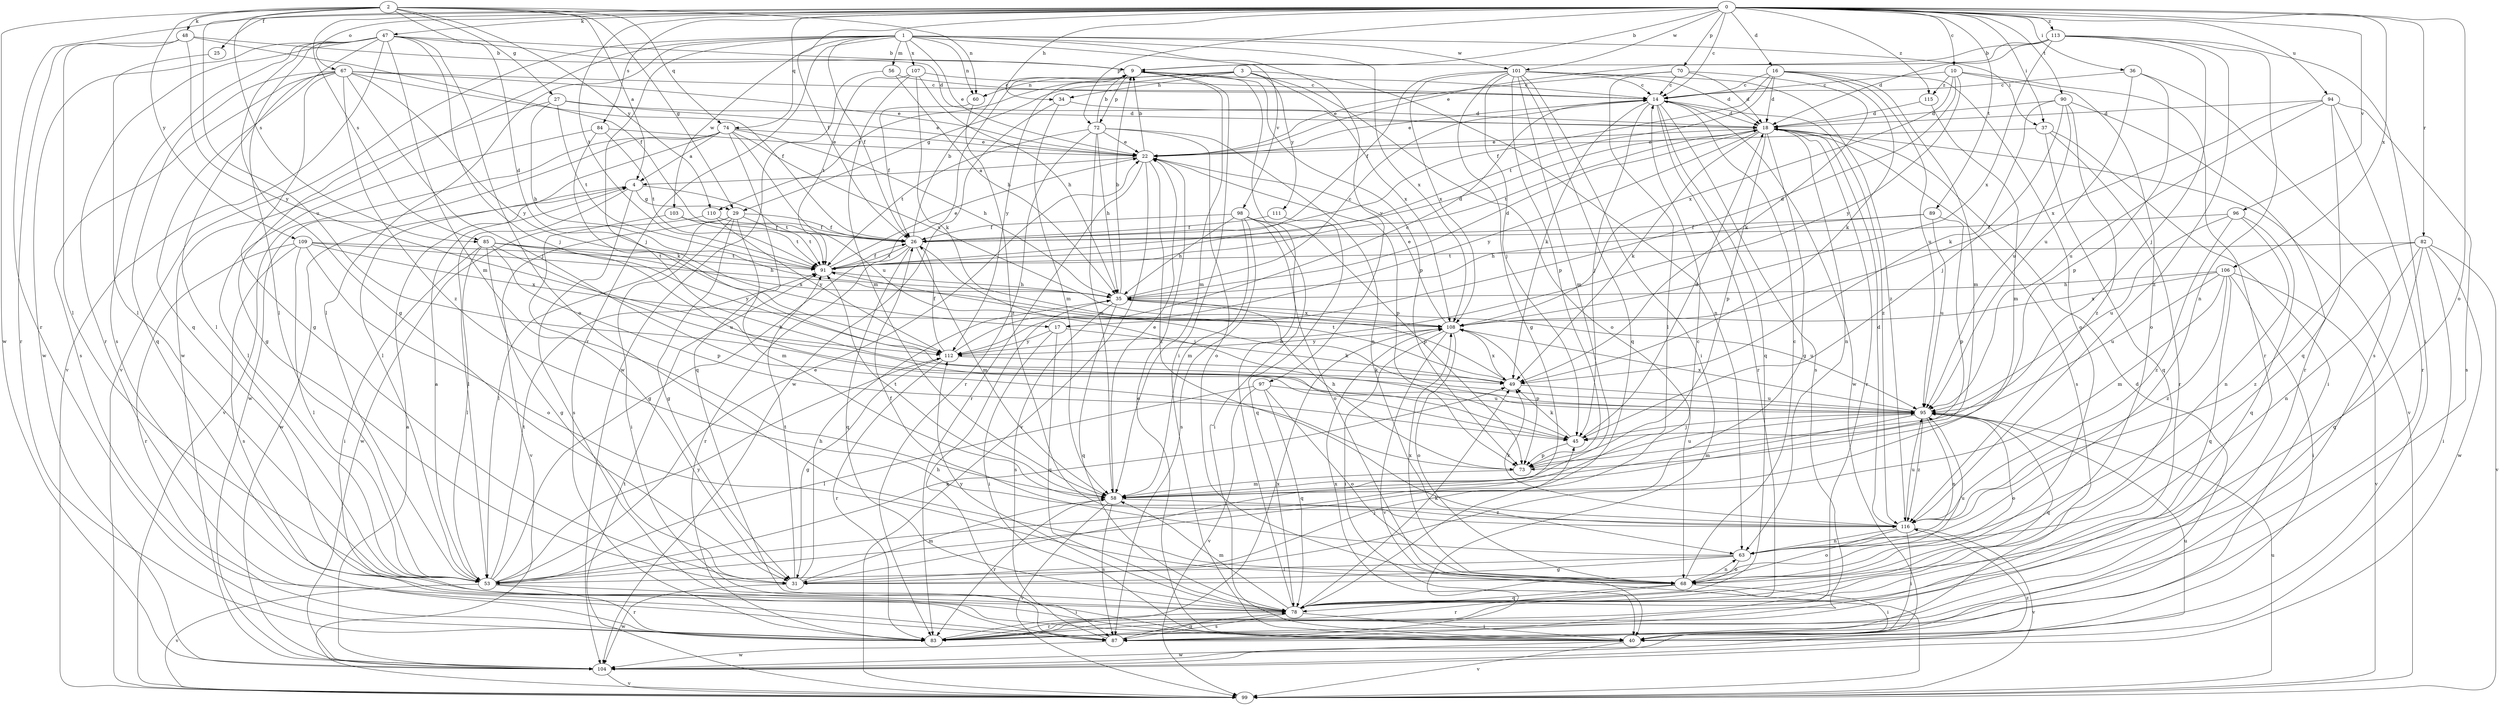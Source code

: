 strict digraph  {
0;
1;
2;
3;
4;
9;
10;
14;
16;
17;
18;
22;
25;
26;
27;
29;
31;
34;
35;
36;
37;
40;
45;
47;
48;
49;
53;
56;
58;
60;
63;
67;
68;
70;
72;
73;
74;
78;
82;
83;
84;
85;
87;
89;
90;
91;
94;
95;
96;
97;
98;
99;
101;
103;
104;
106;
107;
108;
109;
110;
111;
112;
113;
115;
116;
0 -> 9  [label=b];
0 -> 10  [label=c];
0 -> 14  [label=c];
0 -> 16  [label=d];
0 -> 25  [label=f];
0 -> 26  [label=f];
0 -> 34  [label=h];
0 -> 36  [label=i];
0 -> 37  [label=i];
0 -> 47  [label=k];
0 -> 67  [label=o];
0 -> 68  [label=o];
0 -> 70  [label=p];
0 -> 72  [label=p];
0 -> 74  [label=q];
0 -> 82  [label=r];
0 -> 83  [label=r];
0 -> 84  [label=s];
0 -> 85  [label=s];
0 -> 89  [label=t];
0 -> 90  [label=t];
0 -> 91  [label=t];
0 -> 94  [label=u];
0 -> 96  [label=v];
0 -> 101  [label=w];
0 -> 106  [label=x];
0 -> 113  [label=z];
0 -> 115  [label=z];
1 -> 22  [label=e];
1 -> 26  [label=f];
1 -> 37  [label=i];
1 -> 45  [label=j];
1 -> 53  [label=l];
1 -> 56  [label=m];
1 -> 60  [label=n];
1 -> 83  [label=r];
1 -> 97  [label=v];
1 -> 98  [label=v];
1 -> 99  [label=v];
1 -> 101  [label=w];
1 -> 103  [label=w];
1 -> 104  [label=w];
1 -> 107  [label=x];
1 -> 108  [label=x];
2 -> 4  [label=a];
2 -> 17  [label=d];
2 -> 27  [label=g];
2 -> 29  [label=g];
2 -> 48  [label=k];
2 -> 60  [label=n];
2 -> 74  [label=q];
2 -> 85  [label=s];
2 -> 95  [label=u];
2 -> 104  [label=w];
2 -> 109  [label=y];
2 -> 110  [label=y];
3 -> 29  [label=g];
3 -> 34  [label=h];
3 -> 60  [label=n];
3 -> 63  [label=n];
3 -> 68  [label=o];
3 -> 108  [label=x];
3 -> 110  [label=y];
3 -> 111  [label=y];
4 -> 29  [label=g];
4 -> 53  [label=l];
4 -> 87  [label=s];
4 -> 91  [label=t];
4 -> 104  [label=w];
9 -> 14  [label=c];
9 -> 40  [label=i];
9 -> 58  [label=m];
9 -> 72  [label=p];
9 -> 73  [label=p];
9 -> 112  [label=y];
10 -> 14  [label=c];
10 -> 17  [label=d];
10 -> 68  [label=o];
10 -> 83  [label=r];
10 -> 108  [label=x];
10 -> 112  [label=y];
10 -> 115  [label=z];
14 -> 18  [label=d];
14 -> 22  [label=e];
14 -> 45  [label=j];
14 -> 49  [label=k];
14 -> 78  [label=q];
14 -> 83  [label=r];
14 -> 87  [label=s];
14 -> 104  [label=w];
14 -> 116  [label=z];
16 -> 14  [label=c];
16 -> 18  [label=d];
16 -> 26  [label=f];
16 -> 49  [label=k];
16 -> 58  [label=m];
16 -> 68  [label=o];
16 -> 91  [label=t];
16 -> 95  [label=u];
17 -> 40  [label=i];
17 -> 49  [label=k];
17 -> 78  [label=q];
17 -> 112  [label=y];
18 -> 22  [label=e];
18 -> 31  [label=g];
18 -> 49  [label=k];
18 -> 63  [label=n];
18 -> 73  [label=p];
18 -> 83  [label=r];
18 -> 87  [label=s];
18 -> 91  [label=t];
18 -> 99  [label=v];
18 -> 112  [label=y];
22 -> 4  [label=a];
22 -> 9  [label=b];
22 -> 73  [label=p];
22 -> 83  [label=r];
22 -> 99  [label=v];
22 -> 116  [label=z];
25 -> 53  [label=l];
26 -> 9  [label=b];
26 -> 45  [label=j];
26 -> 58  [label=m];
26 -> 78  [label=q];
26 -> 83  [label=r];
26 -> 91  [label=t];
27 -> 18  [label=d];
27 -> 22  [label=e];
27 -> 31  [label=g];
27 -> 35  [label=h];
27 -> 91  [label=t];
29 -> 26  [label=f];
29 -> 31  [label=g];
29 -> 40  [label=i];
29 -> 53  [label=l];
29 -> 58  [label=m];
29 -> 91  [label=t];
29 -> 99  [label=v];
31 -> 35  [label=h];
31 -> 45  [label=j];
31 -> 58  [label=m];
31 -> 91  [label=t];
31 -> 95  [label=u];
31 -> 104  [label=w];
34 -> 18  [label=d];
34 -> 58  [label=m];
34 -> 104  [label=w];
35 -> 9  [label=b];
35 -> 14  [label=c];
35 -> 18  [label=d];
35 -> 78  [label=q];
35 -> 87  [label=s];
35 -> 95  [label=u];
35 -> 108  [label=x];
36 -> 14  [label=c];
36 -> 73  [label=p];
36 -> 87  [label=s];
36 -> 95  [label=u];
37 -> 22  [label=e];
37 -> 40  [label=i];
37 -> 78  [label=q];
37 -> 83  [label=r];
40 -> 18  [label=d];
40 -> 22  [label=e];
40 -> 99  [label=v];
40 -> 104  [label=w];
45 -> 18  [label=d];
45 -> 49  [label=k];
45 -> 73  [label=p];
47 -> 9  [label=b];
47 -> 18  [label=d];
47 -> 31  [label=g];
47 -> 45  [label=j];
47 -> 53  [label=l];
47 -> 58  [label=m];
47 -> 68  [label=o];
47 -> 78  [label=q];
47 -> 83  [label=r];
47 -> 87  [label=s];
47 -> 99  [label=v];
47 -> 104  [label=w];
48 -> 9  [label=b];
48 -> 26  [label=f];
48 -> 53  [label=l];
48 -> 83  [label=r];
48 -> 112  [label=y];
49 -> 91  [label=t];
49 -> 95  [label=u];
49 -> 108  [label=x];
53 -> 4  [label=a];
53 -> 9  [label=b];
53 -> 14  [label=c];
53 -> 22  [label=e];
53 -> 40  [label=i];
53 -> 49  [label=k];
53 -> 83  [label=r];
53 -> 91  [label=t];
53 -> 99  [label=v];
53 -> 112  [label=y];
56 -> 14  [label=c];
56 -> 35  [label=h];
56 -> 104  [label=w];
58 -> 22  [label=e];
58 -> 83  [label=r];
58 -> 87  [label=s];
58 -> 91  [label=t];
58 -> 99  [label=v];
58 -> 116  [label=z];
60 -> 26  [label=f];
60 -> 116  [label=z];
63 -> 26  [label=f];
63 -> 31  [label=g];
63 -> 53  [label=l];
63 -> 68  [label=o];
67 -> 14  [label=c];
67 -> 22  [label=e];
67 -> 26  [label=f];
67 -> 31  [label=g];
67 -> 45  [label=j];
67 -> 53  [label=l];
67 -> 78  [label=q];
67 -> 87  [label=s];
67 -> 112  [label=y];
67 -> 116  [label=z];
68 -> 14  [label=c];
68 -> 40  [label=i];
68 -> 63  [label=n];
68 -> 78  [label=q];
68 -> 83  [label=r];
68 -> 108  [label=x];
70 -> 14  [label=c];
70 -> 18  [label=d];
70 -> 22  [label=e];
70 -> 49  [label=k];
70 -> 53  [label=l];
72 -> 9  [label=b];
72 -> 22  [label=e];
72 -> 35  [label=h];
72 -> 58  [label=m];
72 -> 63  [label=n];
72 -> 68  [label=o];
72 -> 83  [label=r];
72 -> 91  [label=t];
73 -> 35  [label=h];
73 -> 58  [label=m];
73 -> 95  [label=u];
74 -> 4  [label=a];
74 -> 22  [label=e];
74 -> 35  [label=h];
74 -> 53  [label=l];
74 -> 78  [label=q];
74 -> 95  [label=u];
74 -> 99  [label=v];
74 -> 104  [label=w];
74 -> 108  [label=x];
78 -> 9  [label=b];
78 -> 40  [label=i];
78 -> 49  [label=k];
78 -> 58  [label=m];
78 -> 83  [label=r];
78 -> 87  [label=s];
78 -> 112  [label=y];
82 -> 40  [label=i];
82 -> 63  [label=n];
82 -> 78  [label=q];
82 -> 91  [label=t];
82 -> 99  [label=v];
82 -> 104  [label=w];
82 -> 116  [label=z];
83 -> 108  [label=x];
84 -> 22  [label=e];
84 -> 49  [label=k];
84 -> 53  [label=l];
84 -> 91  [label=t];
85 -> 31  [label=g];
85 -> 40  [label=i];
85 -> 53  [label=l];
85 -> 73  [label=p];
85 -> 91  [label=t];
85 -> 95  [label=u];
85 -> 108  [label=x];
85 -> 112  [label=y];
87 -> 35  [label=h];
87 -> 78  [label=q];
87 -> 104  [label=w];
87 -> 108  [label=x];
89 -> 26  [label=f];
89 -> 35  [label=h];
89 -> 73  [label=p];
89 -> 95  [label=u];
90 -> 18  [label=d];
90 -> 45  [label=j];
90 -> 49  [label=k];
90 -> 83  [label=r];
90 -> 95  [label=u];
90 -> 116  [label=z];
91 -> 18  [label=d];
91 -> 22  [label=e];
91 -> 26  [label=f];
91 -> 35  [label=h];
94 -> 18  [label=d];
94 -> 78  [label=q];
94 -> 83  [label=r];
94 -> 87  [label=s];
94 -> 95  [label=u];
94 -> 108  [label=x];
95 -> 45  [label=j];
95 -> 58  [label=m];
95 -> 63  [label=n];
95 -> 68  [label=o];
95 -> 78  [label=q];
95 -> 108  [label=x];
95 -> 116  [label=z];
96 -> 26  [label=f];
96 -> 63  [label=n];
96 -> 78  [label=q];
96 -> 95  [label=u];
96 -> 116  [label=z];
97 -> 53  [label=l];
97 -> 68  [label=o];
97 -> 78  [label=q];
97 -> 95  [label=u];
97 -> 99  [label=v];
98 -> 26  [label=f];
98 -> 35  [label=h];
98 -> 40  [label=i];
98 -> 58  [label=m];
98 -> 68  [label=o];
98 -> 73  [label=p];
98 -> 87  [label=s];
99 -> 91  [label=t];
99 -> 95  [label=u];
101 -> 14  [label=c];
101 -> 18  [label=d];
101 -> 26  [label=f];
101 -> 31  [label=g];
101 -> 40  [label=i];
101 -> 45  [label=j];
101 -> 58  [label=m];
101 -> 73  [label=p];
101 -> 78  [label=q];
101 -> 108  [label=x];
101 -> 116  [label=z];
103 -> 26  [label=f];
103 -> 31  [label=g];
103 -> 91  [label=t];
104 -> 4  [label=a];
104 -> 95  [label=u];
104 -> 99  [label=v];
104 -> 116  [label=z];
106 -> 35  [label=h];
106 -> 40  [label=i];
106 -> 58  [label=m];
106 -> 78  [label=q];
106 -> 95  [label=u];
106 -> 99  [label=v];
106 -> 108  [label=x];
106 -> 116  [label=z];
107 -> 14  [label=c];
107 -> 35  [label=h];
107 -> 49  [label=k];
107 -> 58  [label=m];
107 -> 91  [label=t];
108 -> 22  [label=e];
108 -> 40  [label=i];
108 -> 68  [label=o];
108 -> 73  [label=p];
108 -> 99  [label=v];
108 -> 112  [label=y];
109 -> 35  [label=h];
109 -> 53  [label=l];
109 -> 68  [label=o];
109 -> 83  [label=r];
109 -> 87  [label=s];
109 -> 91  [label=t];
109 -> 108  [label=x];
110 -> 26  [label=f];
110 -> 104  [label=w];
110 -> 112  [label=y];
111 -> 26  [label=f];
111 -> 78  [label=q];
112 -> 14  [label=c];
112 -> 26  [label=f];
112 -> 31  [label=g];
112 -> 49  [label=k];
112 -> 83  [label=r];
113 -> 9  [label=b];
113 -> 18  [label=d];
113 -> 22  [label=e];
113 -> 40  [label=i];
113 -> 45  [label=j];
113 -> 63  [label=n];
113 -> 108  [label=x];
113 -> 116  [label=z];
115 -> 18  [label=d];
115 -> 58  [label=m];
116 -> 18  [label=d];
116 -> 40  [label=i];
116 -> 49  [label=k];
116 -> 63  [label=n];
116 -> 68  [label=o];
116 -> 95  [label=u];
116 -> 99  [label=v];
}
